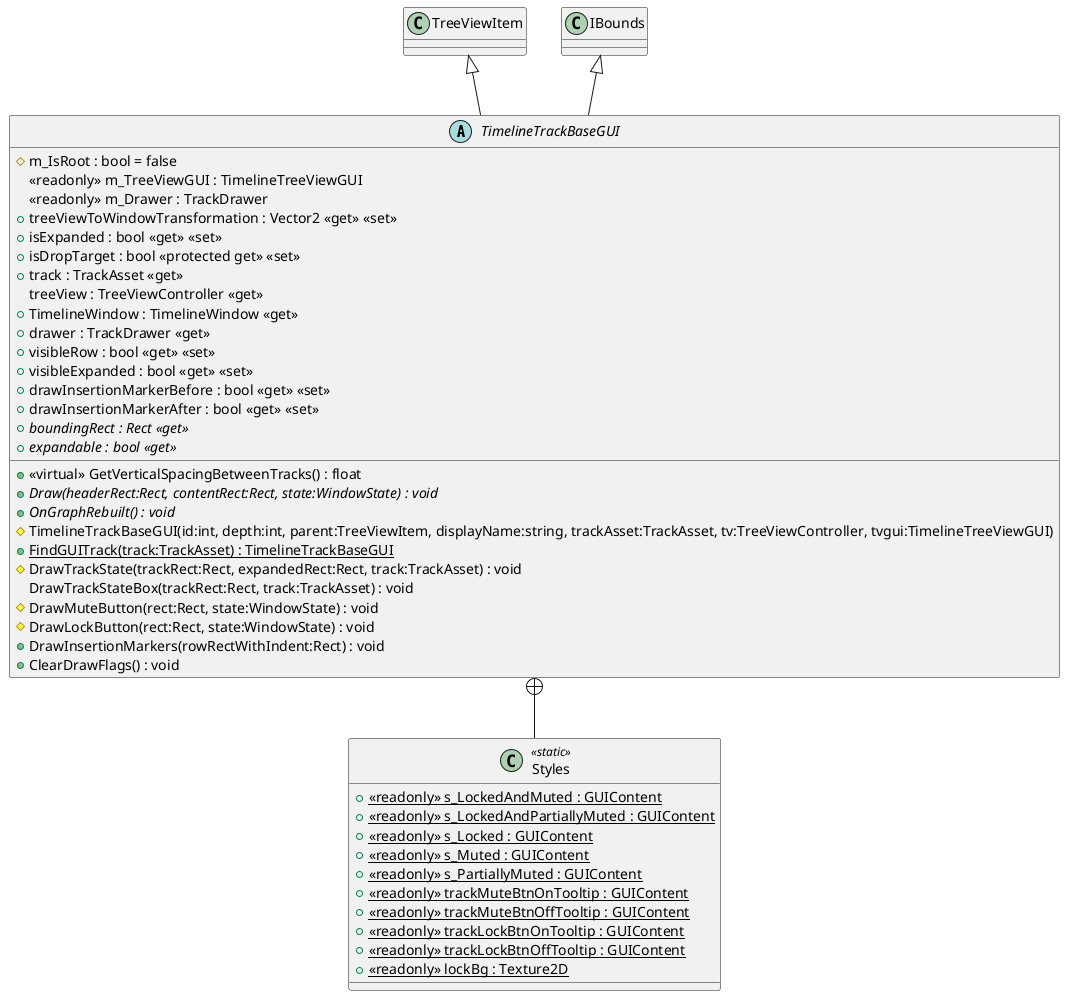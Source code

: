 @startuml
abstract class TimelineTrackBaseGUI {
    # m_IsRoot : bool = false
    <<readonly>> m_TreeViewGUI : TimelineTreeViewGUI
    <<readonly>> m_Drawer : TrackDrawer
    + treeViewToWindowTransformation : Vector2 <<get>> <<set>>
    + isExpanded : bool <<get>> <<set>>
    + isDropTarget : bool <<protected get>> <<set>>
    + track : TrackAsset <<get>>
    treeView : TreeViewController <<get>>
    + TimelineWindow : TimelineWindow <<get>>
    + drawer : TrackDrawer <<get>>
    + <<virtual>> GetVerticalSpacingBetweenTracks() : float
    + visibleRow : bool <<get>> <<set>>
    + visibleExpanded : bool <<get>> <<set>>
    + drawInsertionMarkerBefore : bool <<get>> <<set>>
    + drawInsertionMarkerAfter : bool <<get>> <<set>>
    + {abstract} boundingRect : Rect <<get>>
    + {abstract} expandable : bool <<get>>
    + {abstract} Draw(headerRect:Rect, contentRect:Rect, state:WindowState) : void
    + {abstract} OnGraphRebuilt() : void
    # TimelineTrackBaseGUI(id:int, depth:int, parent:TreeViewItem, displayName:string, trackAsset:TrackAsset, tv:TreeViewController, tvgui:TimelineTreeViewGUI)
    + {static} FindGUITrack(track:TrackAsset) : TimelineTrackBaseGUI
    # DrawTrackState(trackRect:Rect, expandedRect:Rect, track:TrackAsset) : void
    DrawTrackStateBox(trackRect:Rect, track:TrackAsset) : void
    # DrawMuteButton(rect:Rect, state:WindowState) : void
    # DrawLockButton(rect:Rect, state:WindowState) : void
    + DrawInsertionMarkers(rowRectWithIndent:Rect) : void
    + ClearDrawFlags() : void
}
class Styles <<static>> {
    + {static} <<readonly>> s_LockedAndMuted : GUIContent
    + {static} <<readonly>> s_LockedAndPartiallyMuted : GUIContent
    + {static} <<readonly>> s_Locked : GUIContent
    + {static} <<readonly>> s_Muted : GUIContent
    + {static} <<readonly>> s_PartiallyMuted : GUIContent
    + {static} <<readonly>> trackMuteBtnOnTooltip : GUIContent
    + {static} <<readonly>> trackMuteBtnOffTooltip : GUIContent
    + {static} <<readonly>> trackLockBtnOnTooltip : GUIContent
    + {static} <<readonly>> trackLockBtnOffTooltip : GUIContent
    + {static} <<readonly>> lockBg : Texture2D
}
TreeViewItem <|-- TimelineTrackBaseGUI
IBounds <|-- TimelineTrackBaseGUI
TimelineTrackBaseGUI +-- Styles
@enduml
